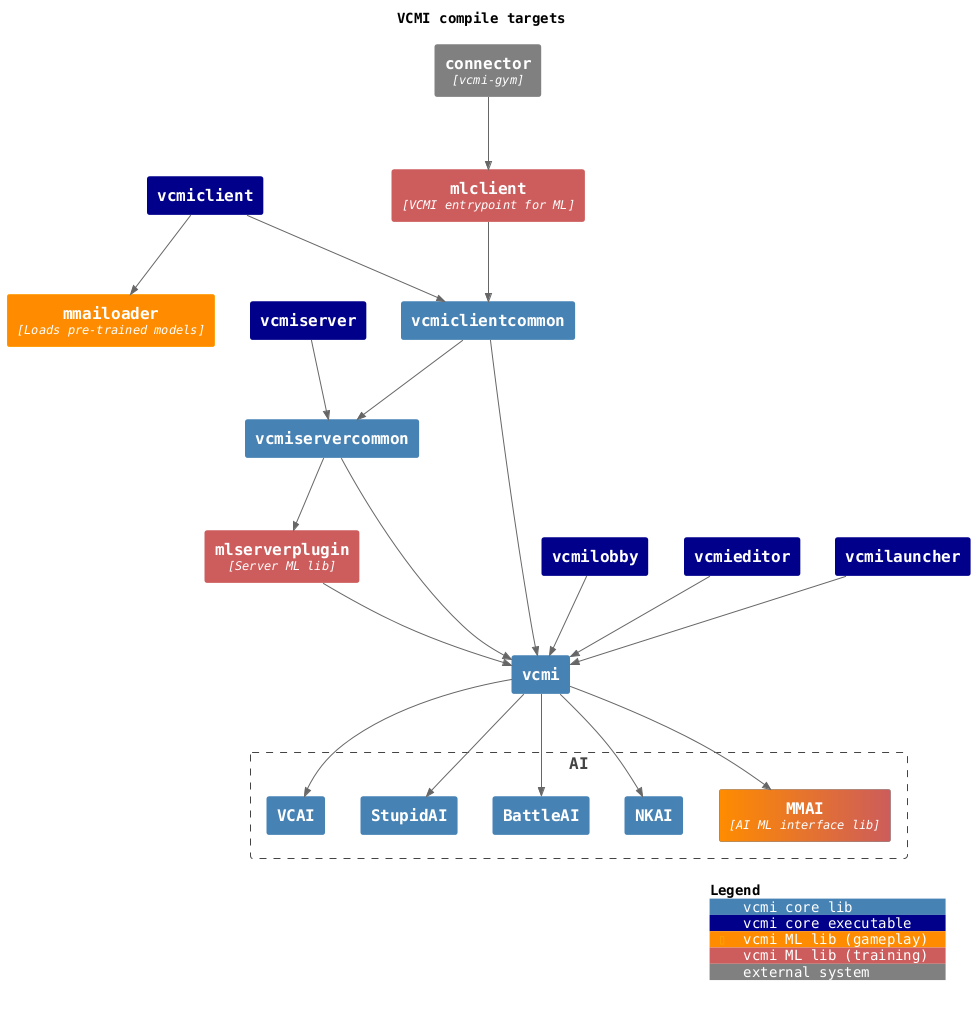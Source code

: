 @startuml "vcmi-compile-targets"

title "VCMI compile targets"

!include <C4/C4_Container>
!include <tupadr3/devicons2/cplusplus>
!include <tupadr3/devicons2/python>

skinparam DefaultFontName monospaced
<style>
note {  MaximumWidth 500 }
</style>

' Used in place of " " where line wrapping is undesired
!$nbsp = "<U+00A0>"


''''''''''''''''''''''''''''''''''''''''''''''''''''''''''''''''''''''''''''''''
''''''''''''''''''''''''''''''''''''''''''''''''''''''''''''''''''''''''''''''''
''' FUNCTIONS
''''''''''''''''''''''''''''''''''''''''''''''''''''''''''''''''''''''''''''''''
''''''''''''''''''''''''''''''''''''''''''''''''''''''''''''''''''''''''''''''''

' Replace $search with $repl within $txt
!function $replace($txt, $search, $repl)
  !$replaced = ""
  !while %strpos($txt, $search) >= 0
    !$position = %strpos($txt, $search)
    !$replaced = $replaced + %substr($txt, 0, $position) + $repl
    !$txt = %substr($txt, $position + %strlen($search))
  !endwhile
  !return $replaced + $txt
!endfunction

' Allows to define a string in multiple lines, replacing "\n"
' with actual newlines (note: all literal newlines must be escaped)
!function $str($txt)
  !return $replace($txt, "\n", %newline())
!endfunction

''''''''''''''''''''''''''''''''''''''''''''''''''''''''''''''''''''''''''''''''
''''''''''''''''''''''''''''''''''''''''''''''''''''''''''''''''''''''''''''''''

HIDE_STEREOTYPE()
SetDefaultLegendEntries("")

' Prevent confusing text color in legend by setting it to the default color
!$LEGEND_DARK_COLOR=$ELEMENT_FONT_COLOR
!$LEGEND_LIGHT_COLOR=$ELEMENT_FONT_COLOR

' AddElementTag("example", ?bgColor, ?fontColor, ?borderColor, ?shadowing, ?shape, ?sprite, ?techn, ?legendText, ?legendSprite, ?borderStyle, ?borderThickness): Introduces a new element tag. The styles of the tagged elements are updated and the tag is displayed in the calculated legend.
AddElementTag("core_lib", $bgColor="SteelBlue", $borderColor="SteelBlue", $legendText="vcmi core lib")
AddElementTag("core_exe", $bgColor="DarkBlue", $borderColor="DarkBlue", $legendText="vcmi core executable")
AddElementTag("mmai_lib", $bgColor="DarkOrange", $borderColor="Orange", $legendText="vcmi ML lib (gameplay)")
AddElementTag("mmai_exe", $bgColor="OrangeRed", $borderColor="DarkOrange", $legendText="vcmi ML exe (gameplay)")
AddElementTag("ml_lib", $bgColor="IndianRed", $borderColor="IndianRed", $legendText="vcmi ML lib (training)")
AddElementTag("ml_exe", $bgColor="DarkRed", $borderColor="DarkRed", $legendText="vcmi ML executable (training)")
AddElementTag("ext_lib", $bgColor="Gray", $borderColor="Gray", $legendText="external system")
AddElementTag("dual_lib", $bgColor="DarkOrange|IndianRed", $borderColor="Gray", $legendText="external system")

''''''''''''''''''''''''''''''''''''''''''''''''''''''''''''''''''''''''''''''''
''''''''''''''''''''''''''''''''''''''''''''''''''''''''''''''''''''''''''''''''

Container(connector, "connector", "vcmi-gym", $tags="ext_lib")
' Container(torch, "torch", $tags="ext_lib")

Container(mlclient, "mlclient", "VCMI entrypoint for ML", $tags="ml_lib")
Container(vcmiclient, "vcmiclient", $tags="core_exe")
Container(mmailoader, "mmailoader", "Loads pre-trained models", $tags="mmai_lib")
Container(vcmiclientcommon, "vcmiclientcommon", $tags="core_lib")
Container(vcmiservercommon, "vcmiservercommon", $tags="core_lib")
Container(vcmiserver, "vcmiserver", $tags="core_exe")
Container(vcmilobby, "vcmilobby", $tags="core_exe")
Container(vcmieditor, "vcmieditor", $tags="core_exe")
Container(vcmilauncher, "vcmilauncher", $tags="core_exe")
Container(vcmi, "vcmi", $tags="core_lib")
Container(mlserverplugin, "mlserverplugin", "Server ML lib", $tags="ml_lib")
' Container(mlclient_cli, "mlclient-cli", $tags="ml_exe")

Rel(connector, mlclient, "")
' Rel(mmailoader, torch, "")

Boundary(AI, "AI") {
  Container(VCAI, "VCAI", $tags="core_lib")
  Container(StupidAI, "StupidAI", $tags="core_lib")
  Container(BattleAI, "BattleAI", $tags="core_lib")
  Container(NKAI, "NKAI", $tags="core_lib")
  Container(MMAI, "MMAI", "AI ML interface lib", $tags="dual_lib")
}

' Rel(mlclient_cli, mlclient, "")
Rel(mlclient, vcmiclientcommon, "")
Rel(vcmiclient, mmailoader, "")
' Rel(vcmiclient, vcmilauncher, "")
Rel(vcmiclient, vcmiclientcommon, "")
Rel(vcmiclientcommon, vcmiservercommon, "")
Rel(vcmiclientcommon, vcmi, "")
Rel(vcmilauncher, vcmi, "")
Rel(vcmilobby, vcmi, "")
Rel(vcmieditor, vcmi, "")
Rel(vcmiserver, vcmiservercommon, "")
Rel(vcmiservercommon, vcmi, "")
Rel(vcmiservercommon, mlserverplugin, "")
Rel(mlserverplugin, vcmi, "")
Rel(vcmi, VCAI, "")
Rel(vcmi, StupidAI, "")
Rel(vcmi, BattleAI, "")
Rel(vcmi, NKAI, "")
Rel(vcmi, MMAI, "")

SHOW_LEGEND()

@enduml
